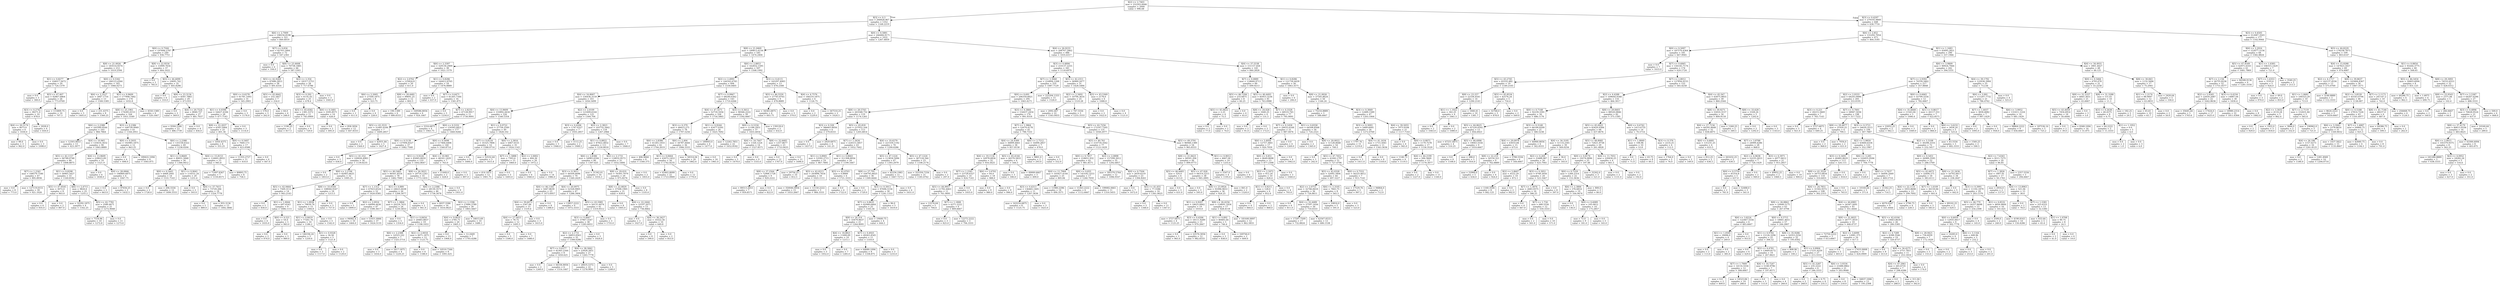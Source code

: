digraph Tree {
node [shape=box] ;
0 [label="X[2] <= 2.7403\nmse = 332203.0046\nsamples = 2000\nvalue = 996.68"] ;
1 [label="X[3] <= 0.3\nmse = 266828.967\nsamples = 1352\nvalue = 1168.2219"] ;
0 -> 1 [labeldistance=2.5, labelangle=45, headlabel="True"] ;
2 [label="X[6] <= 2.7009\nmse = 198234.8198\nsamples = 321\nvalue = 849.4019"] ;
1 -> 2 ;
3 [label="X[0] <= 0.7504\nmse = 197606.2787\nsamples = 249\nvalue = 936.7751"] ;
2 -> 3 ;
4 [label="X[8] <= 21.0026\nmse = 183514.9374\nsamples = 212\nvalue = 1019.2594"] ;
3 -> 4 ;
5 [label="X[1] <= 0.8277\nmse = 104017.5672\nsamples = 29\nvalue = 724.1379"] ;
4 -> 5 ;
6 [label="mse = 0.0\nsamples = 3\nvalue = 300.0"] ;
5 -> 6 ;
7 [label="X[5] <= 47.407\nmse = 92867.6864\nsamples = 26\nvalue = 773.0769"] ;
5 -> 7 ;
8 [label="X[3] <= 0.2742\nmse = 38271.0\nsamples = 10\nvalue = 878.0"] ;
7 -> 8 ;
9 [label="X[4] <= 20.5174\nmse = 4673.0\nsamples = 6\nvalue = 1030.0"] ;
8 -> 9 ;
10 [label="mse = 98.0\nsamples = 3\nvalue = 962.0"] ;
9 -> 10 ;
11 [label="mse = 0.0\nsamples = 3\nvalue = 1098.0"] ;
9 -> 11 ;
12 [label="mse = 2028.0\nsamples = 4\nvalue = 650.0"] ;
8 -> 12 ;
13 [label="mse = 115809.75\nsamples = 16\nvalue = 707.5"] ;
7 -> 13 ;
14 [label="X[0] <= 0.5342\nmse = 180123.4364\nsamples = 183\nvalue = 1066.0273"] ;
4 -> 14 ;
15 [label="X[6] <= 2.3527\nmse = 5847.1716\nsamples = 13\nvalue = 1500.5385"] ;
14 -> 15 ;
16 [label="mse = 0.0\nsamples = 5\nvalue = 1405.0"] ;
15 -> 16 ;
17 [label="mse = 231.4375\nsamples = 8\nvalue = 1560.25"] ;
15 -> 17 ;
18 [label="X[1] <= 0.9609\nmse = 177908.7482\nsamples = 170\nvalue = 1032.8"] ;
14 -> 18 ;
19 [label="X[8] <= 25.1961\nmse = 174285.0153\nsamples = 164\nvalue = 1051.5549"] ;
18 -> 19 ;
20 [label="X[6] <= 2.2388\nmse = 165589.9544\nsamples = 103\nvalue = 984.7864"] ;
19 -> 20 ;
21 [label="mse = 12303.9053\nsamples = 13\nvalue = 423.3077"] ;
20 -> 21 ;
22 [label="X[4] <= 10.965\nmse = 135616.3432\nsamples = 90\nvalue = 1065.8889"] ;
20 -> 22 ;
23 [label="X[5] <= 42.1157\nmse = 94748.0748\nsamples = 80\nvalue = 1008.8875"] ;
22 -> 23 ;
24 [label="X[7] <= 1.2341\nmse = 108579.7546\nsamples = 47\nvalue = 895.8936"] ;
23 -> 24 ;
25 [label="mse = 0.0\nsamples = 8\nvalue = 773.0"] ;
24 -> 25 ;
26 [label="mse = 127119.0151\nsamples = 39\nvalue = 921.1026"] ;
24 -> 26 ;
27 [label="X[1] <= 0.8298\nmse = 30965.5427\nsamples = 33\nvalue = 1169.8182"] ;
23 -> 27 ;
28 [label="X[5] <= 47.9545\nmse = 3072.0\nsamples = 8\nvalue = 903.0"] ;
27 -> 28 ;
29 [label="mse = 0.0\nsamples = 6\nvalue = 935.0"] ;
28 -> 29 ;
30 [label="mse = 0.0\nsamples = 2\nvalue = 807.0"] ;
28 -> 30 ;
31 [label="X[6] <= 2.4715\nmse = 9820.0\nsamples = 25\nvalue = 1255.2"] ;
27 -> 31 ;
32 [label="mse = 32292.1875\nsamples = 4\nvalue = 1162.25"] ;
31 -> 32 ;
33 [label="X[5] <= 42.7782\nmse = 3580.4671\nsamples = 21\nvalue = 1272.9048"] ;
31 -> 33 ;
34 [label="mse = 7518.96\nsamples = 10\nvalue = 1272.8"] ;
33 -> 34 ;
35 [label="mse = 0.0\nsamples = 11\nvalue = 1273.0"] ;
33 -> 35 ;
36 [label="X[4] <= 13.9609\nmse = 228623.09\nsamples = 10\nvalue = 1521.9"] ;
22 -> 36 ;
37 [label="mse = 0.0\nsamples = 6\nvalue = 1838.0"] ;
36 -> 37 ;
38 [label="X[4] <= 28.0846\nmse = 196860.6875\nsamples = 4\nvalue = 1047.75"] ;
36 -> 38 ;
39 [label="mse = 0.0\nsamples = 2\nvalue = 663.0"] ;
38 -> 39 ;
40 [label="mse = 97656.25\nsamples = 2\nvalue = 1432.5"] ;
38 -> 40 ;
41 [label="X[3] <= 0.2386\nmse = 168728.9949\nsamples = 61\nvalue = 1164.2951"] ;
19 -> 41 ;
42 [label="X[0] <= 0.5935\nmse = 192985.1875\nsamples = 12\nvalue = 863.25"] ;
41 -> 42 ;
43 [label="mse = 0.0\nsamples = 4\nvalue = 498.0"] ;
42 -> 43 ;
44 [label="mse = 189422.1094\nsamples = 8\nvalue = 1045.875"] ;
42 -> 44 ;
45 [label="X[6] <= 2.2388\nmse = 135158.6322\nsamples = 49\nvalue = 1238.0204"] ;
41 -> 45 ;
46 [label="X[1] <= 0.8669\nmse = 89051.5848\nsamples = 34\nvalue = 1366.9412"] ;
45 -> 46 ;
47 [label="X[0] <= 0.5443\nmse = 6468.2041\nsamples = 14\nvalue = 1531.7143"] ;
46 -> 47 ;
48 [label="mse = 0.0\nsamples = 2\nvalue = 1726.0"] ;
47 -> 48 ;
49 [label="mse = 206.5556\nsamples = 12\nvalue = 1499.3333"] ;
47 -> 49 ;
50 [label="X[1] <= 0.9041\nmse = 114551.24\nsamples = 20\nvalue = 1251.6"] ;
46 -> 50 ;
51 [label="mse = 0.0\nsamples = 2\nvalue = 593.0"] ;
50 -> 51 ;
52 [label="X[4] <= 37.7415\nmse = 73729.284\nsamples = 18\nvalue = 1324.7778"] ;
50 -> 52 ;
53 [label="mse = 0.0\nsamples = 5\nvalue = 889.0"] ;
52 -> 53 ;
54 [label="mse = 955.3136\nsamples = 13\nvalue = 1492.3846"] ;
52 -> 54 ;
55 [label="X[4] <= 15.8153\nmse = 116601.8933\nsamples = 15\nvalue = 945.8"] ;
45 -> 55 ;
56 [label="mse = 71497.8367\nsamples = 7\nvalue = 1159.8571"] ;
55 -> 56 ;
57 [label="mse = 80893.75\nsamples = 8\nvalue = 758.5"] ;
55 -> 57 ;
58 [label="mse = 4550.1389\nsamples = 6\nvalue = 520.1667"] ;
18 -> 58 ;
59 [label="X[8] <= 22.9554\nmse = 15999.7034\nsamples = 37\nvalue = 464.1622"] ;
3 -> 59 ;
60 [label="mse = 0.0\nsamples = 2\nvalue = 785.0"] ;
59 -> 60 ;
61 [label="X[5] <= 44.4099\nmse = 10695.742\nsamples = 35\nvalue = 445.8286"] ;
59 -> 61 ;
62 [label="mse = 0.0\nsamples = 6\nvalue = 310.0"] ;
61 -> 62 ;
63 [label="X[8] <= 23.3134\nmse = 8301.7883\nsamples = 29\nvalue = 473.931"] ;
61 -> 63 ;
64 [label="mse = 0.0\nsamples = 2\nvalue = 369.0"] ;
63 -> 64 ;
65 [label="X[4] <= 20.7524\nmse = 8040.727\nsamples = 27\nvalue = 481.7037"] ;
63 -> 65 ;
66 [label="mse = 9304.2306\nsamples = 23\nvalue = 486.1739"] ;
65 -> 66 ;
67 [label="mse = 0.0\nsamples = 4\nvalue = 456.0"] ;
65 -> 67 ;
68 [label="X[7] <= 0.834\nmse = 82703.1804\nsamples = 72\nvalue = 547.2361"] ;
2 -> 68 ;
69 [label="mse = 0.0\nsamples = 6\nvalue = 104.0"] ;
68 -> 69 ;
70 [label="X[8] <= 23.4608\nmse = 70738.1885\nsamples = 66\nvalue = 587.5303"] ;
68 -> 70 ;
71 [label="X[5] <= 42.9269\nmse = 87686.2853\nsamples = 38\nvalue = 491.6316"] ;
70 -> 71 ;
72 [label="X[0] <= 0.6278\nmse = 91781.1093\nsamples = 31\nvalue = 545.2903"] ;
71 -> 72 ;
73 [label="X[1] <= 0.9396\nmse = 54427.4184\nsamples = 28\nvalue = 477.7143"] ;
72 -> 73 ;
74 [label="X[8] <= 22.2037\nmse = 6545.5904\nsamples = 25\nvalue = 401.36"] ;
73 -> 74 ;
75 [label="mse = 1050.4375\nsamples = 8\nvalue = 355.25"] ;
74 -> 75 ;
76 [label="X[0] <= 0.5497\nmse = 7660.173\nsamples = 17\nvalue = 423.0588"] ;
74 -> 76 ;
77 [label="mse = 11355.2727\nsamples = 11\nvalue = 410.0"] ;
76 -> 77 ;
78 [label="mse = 0.0\nsamples = 6\nvalue = 447.0"] ;
76 -> 78 ;
79 [label="mse = 0.0\nsamples = 3\nvalue = 1114.0"] ;
73 -> 79 ;
80 [label="mse = 0.0\nsamples = 3\nvalue = 1176.0"] ;
72 -> 80 ;
81 [label="X[5] <= 43.9042\nmse = 332.2857\nsamples = 7\nvalue = 254.0"] ;
71 -> 81 ;
82 [label="mse = 578.0\nsamples = 3\nvalue = 262.0"] ;
81 -> 82 ;
83 [label="mse = 64.0\nsamples = 4\nvalue = 248.0"] ;
81 -> 83 ;
84 [label="X[2] <= 2.354\nmse = 18317.5753\nsamples = 28\nvalue = 717.6786"] ;
70 -> 84 ;
85 [label="X[3] <= 0.292\nmse = 6116.16\nsamples = 25\nvalue = 678.4"] ;
84 -> 85 ;
86 [label="X[5] <= 45.6582\nmse = 1381.5372\nsamples = 11\nvalue = 745.0909"] ;
85 -> 86 ;
87 [label="mse = 1190.25\nsamples = 2\nvalue = 817.5"] ;
86 -> 87 ;
88 [label="mse = 0.0\nsamples = 9\nvalue = 729.0"] ;
86 -> 88 ;
89 [label="X[0] <= 0.5481\nmse = 3595.8571\nsamples = 14\nvalue = 626.0"] ;
85 -> 89 ;
90 [label="mse = 0.0\nsamples = 2\nvalue = 495.0"] ;
89 -> 90 ;
91 [label="mse = 858.3056\nsamples = 12\nvalue = 647.8333"] ;
89 -> 91 ;
92 [label="mse = 0.0\nsamples = 3\nvalue = 1045.0"] ;
84 -> 92 ;
93 [label="X[0] <= 0.5881\nmse = 246684.9171\nsamples = 1031\nvalue = 1267.4859"] ;
1 -> 93 ;
94 [label="X[8] <= 21.0469\nmse = 189813.4156\nsamples = 545\nvalue = 1474.2404"] ;
93 -> 94 ;
95 [label="X[6] <= 2.3397\nmse = 329130.2909\nsamples = 38\nvalue = 1021.1579"] ;
94 -> 95 ;
96 [label="X[2] <= 2.0762\nmse = 125824.8\nsamples = 20\nvalue = 611.0"] ;
95 -> 96 ;
97 [label="X[6] <= 2.2005\nmse = 27504.1875\nsamples = 8\nvalue = 323.75"] ;
96 -> 97 ;
98 [label="mse = 0.0\nsamples = 2\nvalue = 611.0"] ;
97 -> 98 ;
99 [label="mse = 0.0\nsamples = 6\nvalue = 228.0"] ;
97 -> 99 ;
100 [label="X[8] <= 20.4481\nmse = 99691.25\nsamples = 12\nvalue = 802.5"] ;
96 -> 100 ;
101 [label="mse = 190.1389\nsamples = 6\nvalue = 680.8333"] ;
100 -> 101 ;
102 [label="mse = 169586.8056\nsamples = 6\nvalue = 924.1667"] ;
100 -> 102 ;
103 [label="X[1] <= 0.8286\nmse = 160412.8765\nsamples = 18\nvalue = 1476.8889"] ;
95 -> 103 ;
104 [label="mse = 0.0\nsamples = 2\nvalue = 637.0"] ;
103 -> 104 ;
105 [label="X[7] <= 0.6471\nmse = 81265.7344\nsamples = 16\nvalue = 1581.875"] ;
103 -> 105 ;
106 [label="mse = 0.0\nsamples = 5\nvalue = 1254.0"] ;
105 -> 106 ;
107 [label="X[7] <= 2.8233\nmse = 47128.9917\nsamples = 11\nvalue = 1730.9091"] ;
105 -> 107 ;
108 [label="X[5] <= 43.3531\nmse = 31485.9184\nsamples = 7\nvalue = 1609.2857"] ;
107 -> 108 ;
109 [label="mse = 0.0\nsamples = 2\nvalue = 1564.0"] ;
108 -> 109 ;
110 [label="mse = 42931.84\nsamples = 5\nvalue = 1627.4"] ;
108 -> 110 ;
111 [label="mse = 3316.6875\nsamples = 4\nvalue = 1943.75"] ;
107 -> 111 ;
112 [label="X[6] <= 2.8853\nmse = 162832.1595\nsamples = 507\nvalue = 1508.1992"] ;
94 -> 112 ;
113 [label="X[2] <= 2.4991\nmse = 144162.6745\nsamples = 494\nvalue = 1530.0405"] ;
112 -> 113 ;
114 [label="X[4] <= 16.8007\nmse = 156436.3159\nsamples = 351\nvalue = 1456.5499"] ;
113 -> 114 ;
115 [label="X[4] <= 13.9609\nmse = 155892.4434\nsamples = 226\nvalue = 1540.5354"] ;
114 -> 115 ;
116 [label="X[0] <= 0.5332\nmse = 159365.8421\nsamples = 177\nvalue = 1460.9266"] ;
115 -> 116 ;
117 [label="X[0] <= 0.5139\nmse = 137094.8327\nsamples = 37\nvalue = 1082.7568"] ;
116 -> 117 ;
118 [label="mse = 0.0\nsamples = 3\nvalue = 436.0"] ;
117 -> 118 ;
119 [label="X[5] <= 41.552\nmse = 109026.4983\nsamples = 34\nvalue = 1139.8235"] ;
117 -> 119 ;
120 [label="mse = 0.0\nsamples = 2\nvalue = 1853.0"] ;
119 -> 120 ;
121 [label="X[6] <= 2.2794\nmse = 82065.0625\nsamples = 32\nvalue = 1095.25"] ;
119 -> 121 ;
122 [label="X[5] <= 42.9464\nmse = 7569.3112\nsamples = 14\nvalue = 943.2143"] ;
121 -> 122 ;
123 [label="mse = 0.0\nsamples = 5\nvalue = 830.0"] ;
122 -> 123 ;
124 [label="X[1] <= 1.0044\nmse = 697.6543\nsamples = 9\nvalue = 1006.1111"] ;
122 -> 124 ;
125 [label="mse = 0.0\nsamples = 4\nvalue = 1035.0"] ;
124 -> 125 ;
126 [label="X[0] <= 0.521\nmse = 54.0\nsamples = 5\nvalue = 983.0"] ;
124 -> 126 ;
127 [label="mse = 0.0\nsamples = 2\nvalue = 974.0"] ;
126 -> 127 ;
128 [label="mse = 0.0\nsamples = 3\nvalue = 989.0"] ;
126 -> 128 ;
129 [label="X[8] <= 33.0544\nmse = 108044.9167\nsamples = 18\nvalue = 1213.5"] ;
121 -> 129 ;
130 [label="X[1] <= 1.0938\nmse = 79639.76\nsamples = 15\nvalue = 1304.8"] ;
129 -> 130 ;
131 [label="X[1] <= 0.8419\nmse = 77261.76\nsamples = 10\nvalue = 1186.2"] ;
130 -> 131 ;
132 [label="mse = 146194.24\nsamples = 5\nvalue = 1250.6"] ;
131 -> 132 ;
133 [label="X[1] <= 0.9328\nmse = 34.56\nsamples = 5\nvalue = 1121.8"] ;
131 -> 133 ;
134 [label="mse = 0.0\nsamples = 3\nvalue = 1117.0"] ;
133 -> 134 ;
135 [label="mse = 0.0\nsamples = 2\nvalue = 1129.0"] ;
133 -> 135 ;
136 [label="mse = 0.0\nsamples = 5\nvalue = 1542.0"] ;
130 -> 136 ;
137 [label="mse = 0.0\nsamples = 3\nvalue = 757.0"] ;
129 -> 137 ;
138 [label="X[0] <= 0.5698\nmse = 117466.6406\nsamples = 140\nvalue = 1560.8714"] ;
116 -> 138 ;
139 [label="X[1] <= 0.9226\nmse = 85845.6659\nsamples = 133\nvalue = 1602.8647"] ;
138 -> 139 ;
140 [label="X[5] <= 40.5465\nmse = 90561.8554\nsamples = 78\nvalue = 1482.7949"] ;
139 -> 140 ;
141 [label="X[7] <= 1.1312\nmse = 67023.6524\nsamples = 52\nvalue = 1620.0385"] ;
140 -> 141 ;
142 [label="mse = 0.0\nsamples = 5\nvalue = 1899.0"] ;
141 -> 142 ;
143 [label="X[2] <= 2.0916\nmse = 64994.4436\nsamples = 47\nvalue = 1590.3617"] ;
141 -> 143 ;
144 [label="mse = 94082.4\nsamples = 10\nvalue = 1464.0"] ;
143 -> 144 ;
145 [label="mse = 51651.0066\nsamples = 37\nvalue = 1624.5135"] ;
143 -> 145 ;
146 [label="X[1] <= 0.889\nmse = 24623.4438\nsamples = 26\nvalue = 1208.3077"] ;
140 -> 146 ;
147 [label="X[7] <= 1.3864\nmse = 20224.7431\nsamples = 24\nvalue = 1230.5833"] ;
146 -> 147 ;
148 [label="mse = 0.0\nsamples = 5\nvalue = 1354.0"] ;
147 -> 148 ;
149 [label="X[1] <= 0.8454\nmse = 20483.8837\nsamples = 19\nvalue = 1198.1053"] ;
147 -> 149 ;
150 [label="X[6] <= 2.2388\nmse = 14323.102\nsamples = 7\nvalue = 1325.5714"] ;
149 -> 150 ;
151 [label="mse = 0.0\nsamples = 3\nvalue = 1454.0"] ;
150 -> 151 ;
152 [label="mse = 3417.1875\nsamples = 4\nvalue = 1229.25"] ;
150 -> 152 ;
153 [label="X[2] <= 2.0018\nmse = 9071.1875\nsamples = 12\nvalue = 1123.75"] ;
149 -> 153 ;
154 [label="mse = 0.0\nsamples = 4\nvalue = 1188.0"] ;
153 -> 154 ;
155 [label="mse = 10510.7344\nsamples = 8\nvalue = 1091.625"] ;
153 -> 155 ;
156 [label="mse = 0.0\nsamples = 2\nvalue = 941.0"] ;
146 -> 156 ;
157 [label="X[8] <= 26.3023\nmse = 29716.1243\nsamples = 55\nvalue = 1773.1455"] ;
139 -> 157 ;
158 [label="X[6] <= 2.2388\nmse = 28130.3573\nsamples = 46\nvalue = 1738.3478"] ;
157 -> 158 ;
159 [label="mse = 6037.5586\nsamples = 16\nvalue = 1616.0625"] ;
158 -> 159 ;
160 [label="X[2] <= 2.1596\nmse = 27684.3789\nsamples = 30\nvalue = 1803.5667"] ;
158 -> 160 ;
161 [label="X[4] <= 9.0635\nmse = 2785.71\nsamples = 20\nvalue = 1865.3"] ;
160 -> 161 ;
162 [label="mse = 0.0\nsamples = 13\nvalue = 1904.0"] ;
161 -> 162 ;
163 [label="mse = 12.2449\nsamples = 7\nvalue = 1793.4286"] ;
161 -> 163 ;
164 [label="mse = 54615.69\nsamples = 10\nvalue = 1680.1"] ;
160 -> 164 ;
165 [label="mse = 0.0\nsamples = 9\nvalue = 1951.0"] ;
157 -> 165 ;
166 [label="X[4] <= 10.965\nmse = 48161.1429\nsamples = 7\nvalue = 763.0"] ;
138 -> 166 ;
167 [label="mse = 11449.0\nsamples = 2\nvalue = 428.0"] ;
166 -> 167 ;
168 [label="mse = 0.0\nsamples = 5\nvalue = 897.0"] ;
166 -> 168 ;
169 [label="X[1] <= 0.9722\nmse = 37758.2549\nsamples = 49\nvalue = 1828.102"] ;
115 -> 169 ;
170 [label="X[7] <= 0.8154\nmse = 35325.7806\nsamples = 14\nvalue = 1588.0714"] ;
169 -> 170 ;
171 [label="mse = 0.0\nsamples = 9\nvalue = 1684.0"] ;
170 -> 171 ;
172 [label="mse = 52532.64\nsamples = 5\nvalue = 1415.4"] ;
170 -> 172 ;
173 [label="X[6] <= 2.3816\nmse = 6467.0155\nsamples = 35\nvalue = 1924.1143"] ;
169 -> 173 ;
174 [label="X[7] <= 1.5888\nmse = 7303.6\nsamples = 15\nvalue = 1860.0"] ;
173 -> 174 ;
175 [label="mse = 414.1875\nsamples = 12\nvalue = 1901.75"] ;
174 -> 175 ;
176 [label="mse = 0.0\nsamples = 3\nvalue = 1693.0"] ;
174 -> 176 ;
177 [label="X[2] <= 2.0002\nmse = 444.36\nsamples = 20\nvalue = 1972.2"] ;
173 -> 177 ;
178 [label="mse = 0.0\nsamples = 6\nvalue = 1940.0"] ;
177 -> 178 ;
179 [label="mse = 0.0\nsamples = 14\nvalue = 1986.0"] ;
177 -> 179 ;
180 [label="X[2] <= 2.0109\nmse = 121609.6164\nsamples = 125\nvalue = 1304.704"] ;
114 -> 180 ;
181 [label="X[3] <= 0.4206\nmse = 1747.6327\nsamples = 7\nvalue = 1935.2857"] ;
180 -> 181 ;
182 [label="mse = 0.0\nsamples = 5\nvalue = 1946.0"] ;
181 -> 182 ;
183 [label="mse = 5112.25\nsamples = 2\nvalue = 1908.5"] ;
181 -> 183 ;
184 [label="X[2] <= 2.3823\nmse = 103732.3442\nsamples = 118\nvalue = 1267.2966"] ;
180 -> 184 ;
185 [label="X[1] <= 0.8822\nmse = 87822.4832\nsamples = 111\nvalue = 1230.8018"] ;
184 -> 185 ;
186 [label="X[6] <= 2.8386\nmse = 54983.6594\nsamples = 80\nvalue = 1307.625"] ;
185 -> 186 ;
187 [label="X[3] <= 0.3611\nmse = 44504.6696\nsamples = 70\nvalue = 1349.2429"] ;
186 -> 187 ;
188 [label="X[4] <= 46.1183\nmse = 5447.8639\nsamples = 23\nvalue = 1473.6957"] ;
187 -> 188 ;
189 [label="X[4] <= 39.6073\nmse = 2347.84\nsamples = 15\nvalue = 1519.4"] ;
188 -> 189 ;
190 [label="X[4] <= 27.5653\nmse = 78.75\nsamples = 12\nvalue = 1495.5"] ;
189 -> 190 ;
191 [label="mse = 0.0\nsamples = 5\nvalue = 1506.0"] ;
190 -> 191 ;
192 [label="mse = 0.0\nsamples = 7\nvalue = 1488.0"] ;
190 -> 192 ;
193 [label="mse = 0.0\nsamples = 3\nvalue = 1615.0"] ;
189 -> 193 ;
194 [label="mse = 0.0\nsamples = 8\nvalue = 1388.0"] ;
188 -> 194 ;
195 [label="X[4] <= 20.0975\nmse = 52328.9905\nsamples = 47\nvalue = 1288.3404"] ;
187 -> 195 ;
196 [label="mse = 13857.2222\nsamples = 6\nvalue = 1072.3333"] ;
195 -> 196 ;
197 [label="X[5] <= 43.5985\nmse = 50131.6074\nsamples = 41\nvalue = 1319.9512"] ;
195 -> 197 ;
198 [label="X[3] <= 0.4847\nmse = 37967.5547\nsamples = 38\nvalue = 1285.6053"] ;
197 -> 198 ;
199 [label="X[2] <= 2.1731\nmse = 34853.0563\nsamples = 35\nvalue = 1308.0286"] ;
198 -> 199 ;
200 [label="X[7] <= 0.6377\nmse = 45365.2344\nsamples = 8\nvalue = 1450.625"] ;
199 -> 200 ;
201 [label="mse = 0.0\nsamples = 2\nvalue = 1260.0"] ;
200 -> 201 ;
202 [label="mse = 44336.8056\nsamples = 6\nvalue = 1514.1667"] ;
200 -> 202 ;
203 [label="X[4] <= 38.5842\nmse = 23928.3951\nsamples = 27\nvalue = 1265.7778"] ;
199 -> 203 ;
204 [label="mse = 28435.5372\nsamples = 22\nvalue = 1278.9091"] ;
203 -> 204 ;
205 [label="mse = 0.0\nsamples = 5\nvalue = 1208.0"] ;
203 -> 205 ;
206 [label="mse = 0.0\nsamples = 3\nvalue = 1024.0"] ;
198 -> 206 ;
207 [label="mse = 0.0\nsamples = 3\nvalue = 1755.0"] ;
197 -> 207 ;
208 [label="mse = 31342.01\nsamples = 10\nvalue = 1016.3"] ;
186 -> 208 ;
209 [label="X[2] <= 2.1731\nmse = 118032.9573\nsamples = 31\nvalue = 1032.5484"] ;
185 -> 209 ;
210 [label="X[8] <= 29.019\nmse = 76305.7979\nsamples = 29\nvalue = 975.8276"] ;
209 -> 210 ;
211 [label="X[8] <= 22.0829\nmse = 37508.1905\nsamples = 21\nvalue = 839.0"] ;
210 -> 211 ;
212 [label="mse = 0.0\nsamples = 8\nvalue = 1005.0"] ;
211 -> 212 ;
213 [label="X[4] <= 22.2444\nmse = 33197.2071\nsamples = 13\nvalue = 736.8462"] ;
211 -> 213 ;
214 [label="mse = 0.0\nsamples = 3\nvalue = 1027.0"] ;
213 -> 214 ;
215 [label="X[4] <= 36.3427\nmse = 10322.56\nsamples = 10\nvalue = 649.8"] ;
213 -> 215 ;
216 [label="mse = 0.0\nsamples = 8\nvalue = 599.0"] ;
215 -> 216 ;
217 [label="mse = 0.0\nsamples = 2\nvalue = 853.0"] ;
215 -> 217 ;
218 [label="mse = 0.0\nsamples = 8\nvalue = 1335.0"] ;
210 -> 218 ;
219 [label="mse = 0.0\nsamples = 2\nvalue = 1855.0"] ;
209 -> 219 ;
220 [label="mse = 0.0\nsamples = 7\nvalue = 1846.0"] ;
184 -> 220 ;
221 [label="X[7] <= 0.9967\nmse = 68240.6362\nsamples = 143\nvalue = 1710.4266"] ;
113 -> 221 ;
222 [label="X[4] <= 47.3271\nmse = 52718.1656\nsamples = 104\nvalue = 1754.5865"] ;
221 -> 222 ;
223 [label="X[3] <= 0.379\nmse = 48423.275\nsamples = 78\nvalue = 1797.5256"] ;
222 -> 223 ;
224 [label="X[6] <= 2.8386\nmse = 41265.1933\nsamples = 42\nvalue = 1704.2619"] ;
223 -> 224 ;
225 [label="mse = 406.9844\nsamples = 8\nvalue = 1540.375"] ;
224 -> 225 ;
226 [label="X[1] <= 0.8464\nmse = 43072.1453\nsamples = 34\nvalue = 1742.8235"] ;
224 -> 226 ;
227 [label="mse = 65462.8099\nsamples = 22\nvalue = 1723.0909"] ;
226 -> 227 ;
228 [label="mse = 0.0\nsamples = 12\nvalue = 1779.0"] ;
226 -> 228 ;
229 [label="X[6] <= 2.404\nmse = 34787.4444\nsamples = 36\nvalue = 1906.3333"] ;
223 -> 229 ;
230 [label="mse = 58314.04\nsamples = 20\nvalue = 1862.6"] ;
229 -> 230 ;
231 [label="mse = 0.0\nsamples = 16\nvalue = 1961.0"] ;
229 -> 231 ;
232 [label="X[1] <= 0.9244\nmse = 43477.6391\nsamples = 26\nvalue = 1625.7692"] ;
222 -> 232 ;
233 [label="mse = 189003.0\nsamples = 4\nvalue = 1477.0"] ;
232 -> 233 ;
234 [label="mse = 12262.7851\nsamples = 22\nvalue = 1652.8182"] ;
232 -> 234 ;
235 [label="X[3] <= 0.3612\nmse = 90566.2222\nsamples = 39\nvalue = 1592.6667"] ;
221 -> 235 ;
236 [label="X[0] <= 0.5334\nmse = 11186.2951\nsamples = 37\nvalue = 1655.4054"] ;
235 -> 236 ;
237 [label="X[4] <= 16.7447\nmse = 1326.1224\nsamples = 14\nvalue = 1527.8571"] ;
236 -> 237 ;
238 [label="mse = 0.0\nsamples = 5\nvalue = 1479.0"] ;
237 -> 238 ;
239 [label="mse = 0.0\nsamples = 9\nvalue = 1555.0"] ;
237 -> 239 ;
240 [label="X[8] <= 32.6683\nmse = 1257.8677\nsamples = 23\nvalue = 1733.0435"] ;
236 -> 240 ;
241 [label="mse = 0.0\nsamples = 12\nvalue = 1767.0"] ;
240 -> 241 ;
242 [label="mse = 0.0\nsamples = 11\nvalue = 1696.0"] ;
240 -> 242 ;
243 [label="mse = 139129.0\nsamples = 2\nvalue = 432.0"] ;
235 -> 243 ;
244 [label="X[3] <= 0.4115\nmse = 165297.4083\nsamples = 13\nvalue = 678.2308"] ;
112 -> 244 ;
245 [label="X[5] <= 46.5559\nmse = 27745.8765\nsamples = 9\nvalue = 478.8889"] ;
244 -> 245 ;
246 [label="mse = 34365.6875\nsamples = 4\nvalue = 603.75"] ;
245 -> 246 ;
247 [label="mse = 0.0\nsamples = 5\nvalue = 379.0"] ;
245 -> 247 ;
248 [label="X[4] <= 4.7576\nmse = 184210.1875\nsamples = 4\nvalue = 1126.75"] ;
244 -> 248 ;
249 [label="mse = 0.0\nsamples = 2\nvalue = 1229.0"] ;
248 -> 249 ;
250 [label="mse = 347510.25\nsamples = 2\nvalue = 1024.5"] ;
248 -> 250 ;
251 [label="X[4] <= 26.9233\nmse = 208767.2862\nsamples = 486\nvalue = 1035.6317"] ;
93 -> 251 ;
252 [label="X[3] <= 0.4894\nmse = 210137.2255\nsamples = 341\nvalue = 1118.6979"] ;
251 -> 252 ;
253 [label="X[7] <= 3.3068\nmse = 216894.1208\nsamples = 310\nvalue = 1087.7129"] ;
252 -> 253 ;
254 [label="X[0] <= 0.691\nmse = 206359.8921\nsamples = 295\nvalue = 1065.4271"] ;
253 -> 254 ;
255 [label="X[8] <= 20.5743\nmse = 263348.732\nsamples = 119\nvalue = 1174.1261"] ;
254 -> 255 ;
256 [label="X[3] <= 0.328\nmse = 386663.8056\nsamples = 6\nvalue = 579.8333"] ;
255 -> 256 ;
257 [label="mse = 0.0\nsamples = 2\nvalue = 1457.0"] ;
256 -> 257 ;
258 [label="mse = 2929.6875\nsamples = 4\nvalue = 141.25"] ;
256 -> 258 ;
259 [label="X[5] <= 45.818\nmse = 237052.164\nsamples = 113\nvalue = 1205.6814"] ;
255 -> 259 ;
260 [label="X[7] <= 1.3434\nmse = 224515.5857\nsamples = 43\nvalue = 1052.7442"] ;
259 -> 260 ;
261 [label="X[1] <= 0.8905\nmse = 53592.2715\nsamples = 19\nvalue = 867.7895"] ;
260 -> 261 ;
262 [label="X[8] <= 37.2564\nmse = 72906.1728\nsamples = 9\nvalue = 929.2222"] ;
261 -> 262 ;
263 [label="mse = 89513.2653\nsamples = 7\nvalue = 959.8571"] ;
262 -> 263 ;
264 [label="mse = 0.0\nsamples = 2\nvalue = 822.0"] ;
262 -> 264 ;
265 [label="mse = 29756.25\nsamples = 10\nvalue = 812.5"] ;
261 -> 265 ;
266 [label="X[1] <= 0.8843\nmse = 311308.8056\nsamples = 24\nvalue = 1199.1667"] ;
260 -> 266 ;
267 [label="X[5] <= 42.0213\nmse = 293896.7654\nsamples = 18\nvalue = 1025.1111"] ;
266 -> 267 ;
268 [label="mse = 350046.9956\nsamples = 15\nvalue = 1033.2667"] ;
267 -> 268 ;
269 [label="mse = 11150.2222\nsamples = 3\nvalue = 984.3333"] ;
267 -> 269 ;
270 [label="X[5] <= 42.0703\nmse = 0.8889\nsamples = 6\nvalue = 1721.3333"] ;
266 -> 270 ;
271 [label="mse = 0.0\nsamples = 4\nvalue = 1722.0"] ;
270 -> 271 ;
272 [label="mse = 0.0\nsamples = 2\nvalue = 1720.0"] ;
270 -> 272 ;
273 [label="X[4] <= 19.4279\nmse = 221559.1192\nsamples = 70\nvalue = 1299.6286"] ;
259 -> 273 ;
274 [label="X[5] <= 47.1224\nmse = 113834.5496\nsamples = 47\nvalue = 1393.2979"] ;
273 -> 274 ;
275 [label="X[8] <= 27.791\nmse = 104745.8025\nsamples = 36\nvalue = 1309.4444"] ;
274 -> 275 ;
276 [label="X[3] <= 0.3913\nmse = 97696.5156\nsamples = 30\nvalue = 1241.1333"] ;
275 -> 276 ;
277 [label="X[7] <= 0.8635\nmse = 82948.6464\nsamples = 25\nvalue = 1165.56"] ;
276 -> 277 ;
278 [label="X[8] <= 24.314\nmse = 33479.9637\nsamples = 21\nvalue = 1264.8095"] ;
277 -> 278 ;
279 [label="X[4] <= 18.8821\nmse = 11400.69\nsamples = 10\nvalue = 1215.1"] ;
278 -> 279 ;
280 [label="mse = 0.0\nsamples = 3\nvalue = 1052.0"] ;
279 -> 280 ;
281 [label="mse = 0.0\nsamples = 7\nvalue = 1285.0"] ;
279 -> 281 ;
282 [label="X[7] <= 0.4925\nmse = 49263.4545\nsamples = 11\nvalue = 1310.0"] ;
278 -> 282 ;
283 [label="mse = 64680.1094\nsamples = 8\nvalue = 1338.875"] ;
282 -> 283 ;
284 [label="mse = 0.0\nsamples = 3\nvalue = 1233.0"] ;
282 -> 284 ;
285 [label="mse = 19440.75\nsamples = 4\nvalue = 644.5"] ;
277 -> 285 ;
286 [label="mse = 96.0\nsamples = 5\nvalue = 1619.0"] ;
276 -> 286 ;
287 [label="mse = 0.0\nsamples = 6\nvalue = 1651.0"] ;
275 -> 287 ;
288 [label="mse = 45256.1983\nsamples = 11\nvalue = 1667.7273"] ;
274 -> 288 ;
289 [label="X[5] <= 47.1224\nmse = 387124.344\nsamples = 23\nvalue = 1108.2174"] ;
273 -> 289 ;
290 [label="mse = 355350.7256\nsamples = 21\nvalue = 1185.4762"] ;
289 -> 290 ;
291 [label="mse = 0.0\nsamples = 2\nvalue = 297.0"] ;
289 -> 291 ;
292 [label="X[3] <= 0.3866\nmse = 154437.2454\nsamples = 176\nvalue = 991.9318"] ;
254 -> 292 ;
293 [label="X[7] <= 1.3864\nmse = 52674.4178\nsamples = 45\nvalue = 798.7333"] ;
292 -> 293 ;
294 [label="X[4] <= 24.4389\nmse = 36899.4661\nsamples = 38\nvalue = 857.8158"] ;
293 -> 294 ;
295 [label="X[4] <= 19.1134\nmse = 16978.6836\nsamples = 32\nvalue = 916.5625"] ;
294 -> 295 ;
296 [label="X[7] <= 1.2341\nmse = 23728.6327\nsamples = 14\nvalue = 824.7143"] ;
295 -> 296 ;
297 [label="X[5] <= 44.9957\nmse = 11792.4463\nsamples = 11\nvalue = 761.9091"] ;
296 -> 297 ;
298 [label="mse = 12276.64\nsamples = 5\nvalue = 704.6"] ;
297 -> 298 ;
299 [label="X[7] <= 1.1808\nmse = 6371.2222\nsamples = 6\nvalue = 809.6667"] ;
297 -> 299 ;
300 [label="mse = 0.0\nsamples = 3\nvalue = 825.0"] ;
299 -> 300 ;
301 [label="mse = 12272.2222\nsamples = 3\nvalue = 794.3333"] ;
299 -> 301 ;
302 [label="mse = 0.0\nsamples = 3\nvalue = 1055.0"] ;
296 -> 302 ;
303 [label="X[6] <= 2.6702\nmse = 64.0\nsamples = 18\nvalue = 988.0"] ;
295 -> 303 ;
304 [label="mse = 0.0\nsamples = 9\nvalue = 980.0"] ;
303 -> 304 ;
305 [label="mse = 0.0\nsamples = 9\nvalue = 996.0"] ;
303 -> 305 ;
306 [label="X[5] <= 45.4144\nmse = 26570.5833\nsamples = 6\nvalue = 544.5"] ;
294 -> 306 ;
307 [label="mse = 0.0\nsamples = 3\nvalue = 590.0"] ;
306 -> 307 ;
308 [label="mse = 49000.6667\nsamples = 3\nvalue = 499.0"] ;
306 -> 308 ;
309 [label="X[6] <= 2.7512\nmse = 16490.2857\nsamples = 7\nvalue = 478.0"] ;
293 -> 309 ;
310 [label="mse = 9801.0\nsamples = 2\nvalue = 293.0"] ;
309 -> 310 ;
311 [label="mse = 0.0\nsamples = 5\nvalue = 552.0"] ;
309 -> 311 ;
312 [label="X[5] <= 42.7256\nmse = 172167.7205\nsamples = 131\nvalue = 1058.2977"] ;
292 -> 312 ;
313 [label="X[5] <= 40.761\nmse = 214718.3562\nsamples = 77\nvalue = 1123.1429"] ;
312 -> 313 ;
314 [label="X[0] <= 0.7457\nmse = 218651.932\nsamples = 42\nvalue = 981.8571"] ;
313 -> 314 ;
315 [label="X[4] <= 11.7904\nmse = 193427.4144\nsamples = 25\nvalue = 805.84"] ;
314 -> 315 ;
316 [label="X[3] <= 0.4313\nmse = 136465.1405\nsamples = 11\nvalue = 1207.3636"] ;
315 -> 316 ;
317 [label="mse = 163216.6875\nsamples = 8\nvalue = 1125.75"] ;
316 -> 317 ;
318 [label="mse = 0.0\nsamples = 3\nvalue = 1425.0"] ;
316 -> 318 ;
319 [label="mse = 11980.2296\nsamples = 14\nvalue = 490.3571"] ;
315 -> 319 ;
320 [label="X[0] <= 0.835\nmse = 143182.3253\nsamples = 17\nvalue = 1240.7059"] ;
314 -> 320 ;
321 [label="mse = 15363.2222\nsamples = 6\nvalue = 1112.6667"] ;
320 -> 321 ;
322 [label="mse = 199082.0661\nsamples = 11\nvalue = 1310.5455"] ;
320 -> 322 ;
323 [label="X[2] <= 2.0898\nmse = 157299.3012\nsamples = 35\nvalue = 1292.6857"] ;
313 -> 323 ;
324 [label="mse = 395370.5764\nsamples = 12\nvalue = 1096.9167"] ;
323 -> 324 ;
325 [label="X[0] <= 0.7504\nmse = 2659.6219\nsamples = 23\nvalue = 1394.8261"] ;
323 -> 325 ;
326 [label="mse = 0.0\nsamples = 7\nvalue = 1472.0"] ;
325 -> 326 ;
327 [label="X[5] <= 41.655\nmse = 77.5586\nsamples = 16\nvalue = 1361.0625"] ;
325 -> 327 ;
328 [label="mse = 0.0\nsamples = 5\nvalue = 1348.0"] ;
327 -> 328 ;
329 [label="mse = 0.0\nsamples = 11\nvalue = 1367.0"] ;
327 -> 329 ;
330 [label="X[5] <= 49.3791\nmse = 96948.1389\nsamples = 54\nvalue = 965.8333"] ;
312 -> 330 ;
331 [label="X[8] <= 21.8423\nmse = 94501.204\nsamples = 44\nvalue = 899.9773"] ;
330 -> 331 ;
332 [label="X[5] <= 46.6683\nmse = 324.0\nsamples = 6\nvalue = 613.0"] ;
331 -> 332 ;
333 [label="mse = 0.0\nsamples = 3\nvalue = 631.0"] ;
332 -> 333 ;
334 [label="mse = 0.0\nsamples = 3\nvalue = 595.0"] ;
332 -> 334 ;
335 [label="X[5] <= 47.928\nmse = 94314.5215\nsamples = 38\nvalue = 945.2895"] ;
331 -> 335 ;
336 [label="X[8] <= 23.9924\nmse = 91096.9653\nsamples = 36\nvalue = 924.25"] ;
335 -> 336 ;
337 [label="X[1] <= 0.9207\nmse = 18625.6842\nsamples = 19\nvalue = 1010.0"] ;
336 -> 337 ;
338 [label="mse = 3727.6875\nsamples = 4\nvalue = 1125.25"] ;
337 -> 338 ;
339 [label="X[3] <= 0.4206\nmse = 18111.9289\nsamples = 15\nvalue = 979.2667"] ;
337 -> 339 ;
340 [label="mse = 0.0\nsamples = 3\nvalue = 965.0"] ;
339 -> 340 ;
341 [label="mse = 22576.3056\nsamples = 12\nvalue = 982.8333"] ;
339 -> 341 ;
342 [label="X[8] <= 26.4256\nmse = 154691.1834\nsamples = 17\nvalue = 828.4118"] ;
336 -> 342 ;
343 [label="X[1] <= 0.892\nmse = 80483.44\nsamples = 5\nvalue = 746.4"] ;
342 -> 343 ;
344 [label="mse = 0.0\nsamples = 3\nvalue = 838.0"] ;
343 -> 344 ;
345 [label="mse = 169744.0\nsamples = 2\nvalue = 609.0"] ;
343 -> 345 ;
346 [label="mse = 181640.9097\nsamples = 12\nvalue = 862.5833"] ;
342 -> 346 ;
347 [label="mse = 841.0\nsamples = 2\nvalue = 1324.0"] ;
335 -> 347 ;
348 [label="X[1] <= 0.9012\nmse = 4667.04\nsamples = 10\nvalue = 1255.6"] ;
330 -> 348 ;
349 [label="mse = 5547.0\nsamples = 4\nvalue = 1195.0"] ;
348 -> 349 ;
350 [label="mse = 0.0\nsamples = 6\nvalue = 1296.0"] ;
348 -> 350 ;
351 [label="mse = 222204.1333\nsamples = 15\nvalue = 1526.0"] ;
253 -> 351 ;
352 [label="X[5] <= 42.2311\nmse = 36960.2477\nsamples = 31\nvalue = 1428.5484"] ;
252 -> 352 ;
353 [label="X[2] <= 2.3492\nmse = 10794.3616\nsamples = 25\nvalue = 1510.28"] ;
352 -> 353 ;
354 [label="mse = 2092.407\nsamples = 22\nvalue = 1545.0455"] ;
353 -> 354 ;
355 [label="mse = 747.5556\nsamples = 3\nvalue = 1255.3333"] ;
353 -> 355 ;
356 [label="X[5] <= 43.5369\nmse = 2178.0\nsamples = 6\nvalue = 1088.0"] ;
352 -> 356 ;
357 [label="mse = 0.0\nsamples = 2\nvalue = 1022.0"] ;
356 -> 357 ;
358 [label="mse = 0.0\nsamples = 4\nvalue = 1121.0"] ;
356 -> 358 ;
359 [label="X[4] <= 37.5538\nmse = 151157.458\nsamples = 145\nvalue = 840.2828"] ;
251 -> 359 ;
360 [label="X[7] <= 0.0889\nmse = 118660.9713\nsamples = 89\nvalue = 699.9213"] ;
359 -> 360 ;
361 [label="X[5] <= 46.7294\nmse = 233.6875\nsamples = 8\nvalue = 60.25"] ;
360 -> 361 ;
362 [label="X[5] <= 45.0622\nmse = 2.25\nsamples = 4\nvalue = 75.5"] ;
361 -> 362 ;
363 [label="mse = 0.0\nsamples = 2\nvalue = 77.0"] ;
362 -> 363 ;
364 [label="mse = 0.0\nsamples = 2\nvalue = 74.0"] ;
362 -> 364 ;
365 [label="mse = 0.0\nsamples = 4\nvalue = 45.0"] ;
361 -> 365 ;
366 [label="X[5] <= 40.4493\nmse = 85953.3236\nsamples = 81\nvalue = 763.0988"] ;
360 -> 366 ;
367 [label="X[8] <= 24.028\nmse = 1640.25\nsamples = 4\nvalue = 131.5"] ;
366 -> 367 ;
368 [label="mse = 0.0\nsamples = 2\nvalue = 91.0"] ;
367 -> 368 ;
369 [label="mse = 0.0\nsamples = 2\nvalue = 172.0"] ;
367 -> 369 ;
370 [label="X[7] <= 0.3328\nmse = 68533.745\nsamples = 77\nvalue = 795.9091"] ;
366 -> 370 ;
371 [label="X[7] <= 0.1458\nmse = 29032.6168\nsamples = 21\nvalue = 987.0476"] ;
370 -> 371 ;
372 [label="X[6] <= 3.4956\nmse = 12757.3841\nsamples = 17\nvalue = 920.7059"] ;
371 -> 372 ;
373 [label="X[0] <= 0.851\nmse = 8649.8698\nsamples = 13\nvalue = 877.2308"] ;
372 -> 373 ;
374 [label="X[2] <= 2.5972\nmse = 912.24\nsamples = 10\nvalue = 828.4"] ;
373 -> 374 ;
375 [label="X[1] <= 0.9211\nmse = 128.0\nsamples = 6\nvalue = 852.0"] ;
374 -> 375 ;
376 [label="mse = 0.0\nsamples = 4\nvalue = 844.0"] ;
375 -> 376 ;
377 [label="mse = 0.0\nsamples = 2\nvalue = 868.0"] ;
375 -> 377 ;
378 [label="mse = 0.0\nsamples = 4\nvalue = 793.0"] ;
374 -> 378 ;
379 [label="mse = 0.0\nsamples = 3\nvalue = 1040.0"] ;
373 -> 379 ;
380 [label="mse = 0.0\nsamples = 4\nvalue = 1062.0"] ;
372 -> 380 ;
381 [label="mse = 0.0\nsamples = 4\nvalue = 1269.0"] ;
371 -> 381 ;
382 [label="X[1] <= 0.8358\nmse = 64508.8568\nsamples = 56\nvalue = 724.2321"] ;
370 -> 382 ;
383 [label="mse = 0.0\nsamples = 2\nvalue = 1365.0"] ;
382 -> 383 ;
384 [label="X[8] <= 20.0022\nmse = 51128.0648\nsamples = 54\nvalue = 700.5"] ;
382 -> 384 ;
385 [label="mse = 0.0\nsamples = 3\nvalue = 242.0"] ;
384 -> 385 ;
386 [label="X[5] <= 47.7452\nmse = 41042.1707\nsamples = 51\nvalue = 727.4706"] ;
384 -> 386 ;
387 [label="X[5] <= 42.0328\nmse = 32092.3404\nsamples = 44\nvalue = 697.5227"] ;
386 -> 387 ;
388 [label="X[2] <= 2.0753\nmse = 32746.8418\nsamples = 36\nvalue = 726.8611"] ;
387 -> 388 ;
389 [label="mse = 0.0\nsamples = 6\nvalue = 811.0"] ;
388 -> 389 ;
390 [label="X[4] <= 32.4489\nmse = 37597.1656\nsamples = 30\nvalue = 710.0333"] ;
388 -> 390 ;
391 [label="mse = 17297.7509\nsamples = 17\nvalue = 732.8824"] ;
390 -> 391 ;
392 [label="mse = 62567.0533\nsamples = 13\nvalue = 680.1538"] ;
390 -> 392 ;
393 [label="X[6] <= 3.3105\nmse = 7843.75\nsamples = 8\nvalue = 565.5"] ;
387 -> 393 ;
394 [label="mse = 10816.0\nsamples = 5\nvalue = 591.0"] ;
393 -> 394 ;
395 [label="mse = 0.0\nsamples = 3\nvalue = 523.0"] ;
393 -> 395 ;
396 [label="X[0] <= 0.7552\nmse = 56225.0612\nsamples = 7\nvalue = 915.7143"] ;
386 -> 396 ;
397 [label="mse = 17529.76\nsamples = 5\nvalue = 997.2"] ;
396 -> 397 ;
398 [label="mse = 94864.0\nsamples = 2\nvalue = 712.0"] ;
396 -> 398 ;
399 [label="X[1] <= 0.8286\nmse = 121730.4439\nsamples = 56\nvalue = 1063.3571"] ;
359 -> 399 ;
400 [label="mse = 0.0\nsamples = 6\nvalue = 206.0"] ;
399 -> 400 ;
401 [label="X[8] <= 21.0026\nmse = 37545.8624\nsamples = 50\nvalue = 1166.24"] ;
399 -> 401 ;
402 [label="mse = 75216.8889\nsamples = 3\nvalue = 588.6667"] ;
401 -> 402 ;
403 [label="X[3] <= 0.3849\nmse = 12489.1589\nsamples = 47\nvalue = 1203.1064"] ;
401 -> 403 ;
404 [label="X[3] <= 0.3093\nmse = 5489.6095\nsamples = 26\nvalue = 1272.0769"] ;
403 -> 404 ;
405 [label="mse = 1797.76\nsamples = 15\nvalue = 1219.8"] ;
404 -> 405 ;
406 [label="X[4] <= 41.1634\nmse = 1715.5041\nsamples = 11\nvalue = 1343.3636"] ;
404 -> 406 ;
407 [label="mse = 0.0\nsamples = 3\nvalue = 1411.0"] ;
406 -> 407 ;
408 [label="mse = 0.0\nsamples = 8\nvalue = 1318.0"] ;
406 -> 408 ;
409 [label="X[4] <= 39.5055\nmse = 7973.9184\nsamples = 21\nvalue = 1117.7143"] ;
403 -> 409 ;
410 [label="mse = 0.0\nsamples = 4\nvalue = 945.0"] ;
409 -> 410 ;
411 [label="X[0] <= 0.8071\nmse = 1179.7578\nsamples = 17\nvalue = 1158.3529"] ;
409 -> 411 ;
412 [label="mse = 1140.75\nsamples = 4\nvalue = 1119.5"] ;
411 -> 412 ;
413 [label="X[4] <= 44.2199\nmse = 584.3669\nsamples = 13\nvalue = 1170.3077"] ;
411 -> 413 ;
414 [label="mse = 0.0\nsamples = 2\nvalue = 1227.0"] ;
413 -> 414 ;
415 [label="mse = 0.0\nsamples = 11\nvalue = 1160.0"] ;
413 -> 415 ;
416 [label="X[3] <= 0.4297\nmse = 279105.9849\nsamples = 648\nvalue = 638.7716"] ;
0 -> 416 [labeldistance=2.5, labelangle=-45, headlabel="False"] ;
417 [label="X[6] <= 2.852\nmse = 155292.7054\nsamples = 471\nvalue = 464.3185"] ;
416 -> 417 ;
418 [label="X[0] <= 0.5097\nmse = 187570.4364\nsamples = 181\nvalue = 667.9945"] ;
417 -> 418 ;
419 [label="mse = 0.0\nsamples = 7\nvalue = 1633.0"] ;
418 -> 419 ;
420 [label="X[7] <= 0.6065\nmse = 156145.7174\nsamples = 174\nvalue = 629.1724"] ;
418 -> 420 ;
421 [label="X[5] <= 43.2745\nmse = 83332.482\nsamples = 19\nvalue = 1149.2105"] ;
420 -> 421 ;
422 [label="X[8] <= 23.257\nmse = 22336.4541\nsamples = 14\nvalue = 1290.2143"] ;
421 -> 422 ;
423 [label="X[1] <= 1.1922\nmse = 342.25\nsamples = 4\nvalue = 1061.5"] ;
422 -> 423 ;
424 [label="mse = 0.0\nsamples = 2\nvalue = 1043.0"] ;
423 -> 424 ;
425 [label="mse = 0.0\nsamples = 2\nvalue = 1080.0"] ;
423 -> 425 ;
426 [label="mse = 1840.41\nsamples = 10\nvalue = 1381.7"] ;
422 -> 426 ;
427 [label="X[5] <= 45.8534\nmse = 42576.24\nsamples = 5\nvalue = 754.4"] ;
421 -> 427 ;
428 [label="mse = 32768.0\nsamples = 3\nvalue = 878.0"] ;
427 -> 428 ;
429 [label="mse = 0.0\nsamples = 2\nvalue = 569.0"] ;
427 -> 429 ;
430 [label="X[7] <= 2.8012\nmse = 127856.9155\nsamples = 155\nvalue = 565.4258"] ;
420 -> 430 ;
431 [label="X[2] <= 4.4288\nmse = 109644.9348\nsamples = 116\nvalue = 466.3017"] ;
430 -> 431 ;
432 [label="X[0] <= 0.7148\nmse = 92239.3391\nsamples = 34\nvalue = 686.1176"] ;
431 -> 432 ;
433 [label="X[5] <= 44.8625\nmse = 87220.0592\nsamples = 13\nvalue = 856.6923"] ;
432 -> 433 ;
434 [label="mse = 67251.6875\nsamples = 4\nvalue = 510.25"] ;
433 -> 434 ;
435 [label="X[5] <= 46.6996\nmse = 19043.5556\nsamples = 9\nvalue = 1010.6667"] ;
433 -> 435 ;
436 [label="mse = 0.0\nsamples = 6\nvalue = 1108.0"] ;
435 -> 436 ;
437 [label="mse = 288.0\nsamples = 3\nvalue = 816.0"] ;
435 -> 437 ;
438 [label="X[3] <= 0.3148\nmse = 66184.8209\nsamples = 21\nvalue = 580.5238"] ;
432 -> 438 ;
439 [label="X[4] <= 29.0978\nmse = 43033.84\nsamples = 15\nvalue = 675.6"] ;
438 -> 439 ;
440 [label="X[8] <= 22.219\nmse = 50154.321\nsamples = 9\nvalue = 762.8889"] ;
439 -> 440 ;
441 [label="mse = 52900.0\nsamples = 5\nvalue = 634.0"] ;
440 -> 441 ;
442 [label="mse = 0.0\nsamples = 4\nvalue = 924.0"] ;
440 -> 442 ;
443 [label="mse = 3780.5556\nsamples = 6\nvalue = 544.6667"] ;
439 -> 443 ;
444 [label="mse = 44966.8056\nsamples = 6\nvalue = 342.8333"] ;
438 -> 444 ;
445 [label="X[8] <= 29.8403\nmse = 88520.0846\nsamples = 82\nvalue = 375.1585"] ;
431 -> 445 ;
446 [label="X[5] <= 45.0025\nmse = 83420.9384\nsamples = 68\nvalue = 437.8676"] ;
445 -> 446 ;
447 [label="X[4] <= 34.3195\nmse = 51114.2301\nsamples = 39\nvalue = 569.0256"] ;
446 -> 447 ;
448 [label="X[2] <= 6.269\nmse = 33488.987\nsamples = 34\nvalue = 625.7941"] ;
447 -> 448 ;
449 [label="X[2] <= 5.8607\nmse = 4522.29\nsamples = 10\nvalue = 872.1"] ;
448 -> 449 ;
450 [label="mse = 1160.3594\nsamples = 8\nvalue = 842.125"] ;
449 -> 450 ;
451 [label="mse = 0.0\nsamples = 2\nvalue = 992.0"] ;
449 -> 451 ;
452 [label="X[3] <= 0.3951\nmse = 9748.3056\nsamples = 24\nvalue = 523.1667"] ;
448 -> 452 ;
453 [label="X[7] <= 1.3876\nmse = 2683.9375\nsamples = 16\nvalue = 586.25"] ;
452 -> 453 ;
454 [label="mse = 0.0\nsamples = 4\nvalue = 667.0"] ;
453 -> 454 ;
455 [label="X[7] <= 1.734\nmse = 680.5556\nsamples = 12\nvalue = 559.3333"] ;
453 -> 455 ;
456 [label="mse = 0.0\nsamples = 2\nvalue = 501.0"] ;
455 -> 456 ;
457 [label="mse = 0.0\nsamples = 10\nvalue = 571.0"] ;
455 -> 457 ;
458 [label="mse = 0.0\nsamples = 8\nvalue = 397.0"] ;
452 -> 458 ;
459 [label="mse = 36.0\nsamples = 5\nvalue = 183.0"] ;
447 -> 459 ;
460 [label="X[5] <= 48.8085\nmse = 72621.9738\nsamples = 29\nvalue = 261.4828"] ;
446 -> 460 ;
461 [label="X[0] <= 0.8176\nmse = 19274.0896\nsamples = 25\nvalue = 197.48"] ;
460 -> 461 ;
462 [label="X[0] <= 0.7559\nmse = 1284.2314\nsamples = 22\nvalue = 153.3636"] ;
461 -> 462 ;
463 [label="X[6] <= 2.3806\nmse = 376.6814\nsamples = 19\nvalue = 164.9474"] ;
462 -> 463 ;
464 [label="mse = 0.0\nsamples = 5\nvalue = 136.0"] ;
463 -> 464 ;
465 [label="X[0] <= 0.6089\nmse = 105.0612\nsamples = 14\nvalue = 175.2857"] ;
463 -> 465 ;
466 [label="mse = 72.0\nsamples = 9\nvalue = 181.0"] ;
465 -> 466 ;
467 [label="mse = 0.0\nsamples = 5\nvalue = 165.0"] ;
465 -> 467 ;
468 [label="mse = 800.0\nsamples = 3\nvalue = 80.0"] ;
462 -> 468 ;
469 [label="mse = 32262.0\nsamples = 3\nvalue = 521.0"] ;
461 -> 469 ;
470 [label="X[4] <= 11.7051\nmse = 220430.25\nsamples = 4\nvalue = 661.5"] ;
460 -> 470 ;
471 [label="mse = 0.0\nsamples = 2\nvalue = 1131.0"] ;
470 -> 471 ;
472 [label="mse = 0.0\nsamples = 2\nvalue = 192.0"] ;
470 -> 472 ;
473 [label="X[0] <= 0.6742\nmse = 1413.6735\nsamples = 14\nvalue = 70.5714"] ;
445 -> 473 ;
474 [label="X[1] <= 1.0849\nmse = 108.96\nsamples = 10\nvalue = 53.8"] ;
473 -> 474 ;
475 [label="mse = 0.0\nsamples = 2\nvalue = 71.0"] ;
474 -> 475 ;
476 [label="mse = 43.75\nsamples = 8\nvalue = 49.5"] ;
474 -> 476 ;
477 [label="X[3] <= 0.376\nmse = 2214.25\nsamples = 4\nvalue = 112.5"] ;
473 -> 477 ;
478 [label="mse = 1764.0\nsamples = 2\nvalue = 76.0"] ;
477 -> 478 ;
479 [label="mse = 0.0\nsamples = 2\nvalue = 149.0"] ;
477 -> 479 ;
480 [label="X[4] <= 45.567\nmse = 65875.9855\nsamples = 39\nvalue = 860.2564"] ;
430 -> 480 ;
481 [label="X[8] <= 39.9271\nmse = 55010.3157\nsamples = 34\nvalue = 809.9118"] ;
480 -> 481 ;
482 [label="X[4] <= 27.7156\nmse = 44292.9648\nsamples = 32\nvalue = 838.6875"] ;
481 -> 482 ;
483 [label="X[0] <= 0.6681\nmse = 131231.25\nsamples = 4\nvalue = 633.5"] ;
482 -> 483 ;
484 [label="mse = 812.25\nsamples = 2\nvalue = 636.5"] ;
483 -> 484 ;
485 [label="mse = 261632.25\nsamples = 2\nvalue = 630.5"] ;
483 -> 485 ;
486 [label="X[7] <= 3.8788\nmse = 24999.4286\nsamples = 28\nvalue = 868.0"] ;
482 -> 486 ;
487 [label="X[2] <= 4.9638\nmse = 52235.2653\nsamples = 7\nvalue = 726.1429"] ;
486 -> 487 ;
488 [label="X[0] <= 0.5759\nmse = 45316.8\nsamples = 5\nvalue = 637.0"] ;
487 -> 488 ;
489 [label="mse = 0.0\nsamples = 2\nvalue = 781.0"] ;
488 -> 489 ;
490 [label="mse = 52488.0\nsamples = 3\nvalue = 541.0"] ;
488 -> 490 ;
491 [label="mse = 0.0\nsamples = 2\nvalue = 949.0"] ;
487 -> 491 ;
492 [label="X[3] <= 0.3971\nmse = 6977.0612\nsamples = 21\nvalue = 915.2857"] ;
486 -> 492 ;
493 [label="mse = 49952.25\nsamples = 2\nvalue = 1060.5"] ;
492 -> 493 ;
494 [label="mse = 0.0\nsamples = 19\nvalue = 900.0"] ;
492 -> 494 ;
495 [label="mse = 1260.25\nsamples = 2\nvalue = 349.5"] ;
481 -> 495 ;
496 [label="X[8] <= 33.628\nmse = 5328.24\nsamples = 5\nvalue = 1202.6"] ;
480 -> 496 ;
497 [label="mse = 0.0\nsamples = 2\nvalue = 1292.0"] ;
496 -> 497 ;
498 [label="mse = 0.0\nsamples = 3\nvalue = 1143.0"] ;
496 -> 498 ;
499 [label="X[1] <= 1.1683\nmse = 93095.2821\nsamples = 290\nvalue = 337.1966"] ;
417 -> 499 ;
500 [label="X[6] <= 3.9809\nmse = 90924.7944\nsamples = 242\nvalue = 394.5331"] ;
499 -> 500 ;
501 [label="X[7] <= 2.9392\nmse = 74339.3462\nsamples = 217\nvalue = 357.8848"] ;
500 -> 501 ;
502 [label="X[2] <= 2.9333\nmse = 64243.9996\nsamples = 205\nvalue = 333.0195"] ;
501 -> 502 ;
503 [label="X[3] <= 0.221\nmse = 20215.3469\nsamples = 7\nvalue = 765.7143"] ;
502 -> 503 ;
504 [label="mse = 0.0\nsamples = 3\nvalue = 921.0"] ;
503 -> 504 ;
505 [label="mse = 3727.6875\nsamples = 4\nvalue = 649.25"] ;
503 -> 505 ;
506 [label="X[7] <= 0.7001\nmse = 58947.5036\nsamples = 198\nvalue = 317.7222"] ;
502 -> 506 ;
507 [label="X[8] <= 29.4877\nmse = 31920.25\nsamples = 4\nvalue = 799.5"] ;
506 -> 507 ;
508 [label="mse = 0.0\nsamples = 2\nvalue = 968.0"] ;
507 -> 508 ;
509 [label="mse = 7056.0\nsamples = 2\nvalue = 631.0"] ;
507 -> 509 ;
510 [label="X[3] <= 0.3721\nmse = 54620.3213\nsamples = 194\nvalue = 307.7887"] ;
506 -> 510 ;
511 [label="X[2] <= 5.9859\nmse = 63660.6334\nsamples = 122\nvalue = 352.1967"] ;
510 -> 511 ;
512 [label="X[3] <= 0.3495\nmse = 40482.8629\nsamples = 113\nvalue = 324.115"] ;
511 -> 512 ;
513 [label="X[8] <= 41.3529\nmse = 34753.0834\nsamples = 110\nvalue = 310.6455"] ;
512 -> 513 ;
514 [label="X[4] <= 24.7851\nmse = 31502.9372\nsamples = 108\nvalue = 302.2315"] ;
513 -> 514 ;
515 [label="X[8] <= 26.8862\nmse = 33648.5175\nsamples = 63\nvalue = 267.0794"] ;
514 -> 515 ;
516 [label="X[6] <= 3.8224\nmse = 122467.5556\nsamples = 6\nvalue = 483.6667"] ;
515 -> 516 ;
517 [label="X[1] <= 1.0505\nmse = 18496.0\nsamples = 4\nvalue = 249.0"] ;
516 -> 517 ;
518 [label="mse = 0.0\nsamples = 2\nvalue = 113.0"] ;
517 -> 518 ;
519 [label="mse = 0.0\nsamples = 2\nvalue = 385.0"] ;
517 -> 519 ;
520 [label="mse = 0.0\nsamples = 2\nvalue = 953.0"] ;
516 -> 520 ;
521 [label="X[0] <= 0.5715\nmse = 18841.4651\nsamples = 57\nvalue = 244.2807"] ;
515 -> 521 ;
522 [label="X[1] <= 0.9782\nmse = 15126.3296\nsamples = 25\nvalue = 306.52"] ;
521 -> 522 ;
523 [label="mse = 0.0\nsamples = 6\nvalue = 429.0"] ;
522 -> 523 ;
524 [label="X[2] <= 4.4781\nmse = 13669.8172\nsamples = 19\nvalue = 267.8421"] ;
522 -> 524 ;
525 [label="X[7] <= 1.7909\nmse = 14116.5556\nsamples = 12\nvalue = 308.6667"] ;
524 -> 525 ;
526 [label="mse = 0.0\nsamples = 2\nvalue = 409.0"] ;
525 -> 526 ;
527 [label="mse = 14523.84\nsamples = 10\nvalue = 288.6"] ;
525 -> 527 ;
528 [label="X[4] <= 16.7247\nmse = 5148.9796\nsamples = 7\nvalue = 197.8571"] ;
524 -> 528 ;
529 [label="mse = 0.0\nsamples = 3\nvalue = 115.0"] ;
528 -> 529 ;
530 [label="mse = 0.0\nsamples = 4\nvalue = 260.0"] ;
528 -> 530 ;
531 [label="X[8] <= 35.9286\nmse = 16353.2256\nsamples = 32\nvalue = 195.6562"] ;
521 -> 531 ;
532 [label="mse = 808.96\nsamples = 5\nvalue = 100.2"] ;
531 -> 532 ;
533 [label="X[1] <= 0.8904\nmse = 17231.9259\nsamples = 27\nvalue = 213.3333"] ;
531 -> 533 ;
534 [label="X[5] <= 41.5287\nmse = 235.2222\nsamples = 6\nvalue = 246.3333"] ;
533 -> 534 ;
535 [label="mse = 0.0\nsamples = 2\nvalue = 268.0"] ;
534 -> 535 ;
536 [label="mse = 0.75\nsamples = 4\nvalue = 235.5"] ;
534 -> 536 ;
537 [label="X[6] <= 3.9334\nmse = 21688.0862\nsamples = 21\nvalue = 203.9048"] ;
533 -> 537 ;
538 [label="mse = 0.0\nsamples = 8\nvalue = 218.0"] ;
537 -> 538 ;
539 [label="mse = 34837.1006\nsamples = 13\nvalue = 195.2308"] ;
537 -> 539 ;
540 [label="X[4] <= 44.6983\nmse = 24347.2691\nsamples = 45\nvalue = 351.4444"] ;
514 -> 540 ;
541 [label="X[8] <= 31.0025\nmse = 26777.3019\nsamples = 19\nvalue = 448.4737"] ;
540 -> 541 ;
542 [label="mse = 72750.2222\nsamples = 3\nvalue = 613.6667"] ;
541 -> 542 ;
543 [label="X[2] <= 3.6099\nmse = 12081.375\nsamples = 16\nvalue = 417.5"] ;
541 -> 543 ;
544 [label="mse = 0.0\nsamples = 5\nvalue = 403.0"] ;
543 -> 544 ;
545 [label="mse = 17433.9008\nsamples = 11\nvalue = 424.0909"] ;
543 -> 545 ;
546 [label="X[5] <= 42.6104\nmse = 10663.8639\nsamples = 26\nvalue = 280.5385"] ;
540 -> 546 ;
547 [label="X[2] <= 4.7289\nmse = 8398.3546\nsamples = 19\nvalue = 320.4737"] ;
546 -> 547 ;
548 [label="mse = 0.0\nsamples = 8\nvalue = 413.0"] ;
547 -> 548 ;
549 [label="X[8] <= 34.4275\nmse = 3751.7851\nsamples = 11\nvalue = 253.1818"] ;
547 -> 549 ;
550 [label="X[4] <= 47.2961\nmse = 265.6735\nsamples = 7\nvalue = 298.4286"] ;
549 -> 550 ;
551 [label="mse = 0.0\nsamples = 2\nvalue = 288.0"] ;
550 -> 551 ;
552 [label="mse = 311.04\nsamples = 5\nvalue = 302.6"] ;
550 -> 552 ;
553 [label="mse = 0.0\nsamples = 4\nvalue = 174.0"] ;
549 -> 553 ;
554 [label="X[8] <= 28.9421\nmse = 734.6939\nsamples = 7\nvalue = 172.1429"] ;
546 -> 554 ;
555 [label="mse = 0.0\nsamples = 5\nvalue = 155.0"] ;
554 -> 555 ;
556 [label="mse = 0.0\nsamples = 2\nvalue = 215.0"] ;
554 -> 556 ;
557 [label="mse = 0.0\nsamples = 2\nvalue = 765.0"] ;
513 -> 557 ;
558 [label="mse = 0.0\nsamples = 3\nvalue = 818.0"] ;
512 -> 558 ;
559 [label="X[6] <= 3.285\nmse = 220455.9506\nsamples = 9\nvalue = 704.7778"] ;
511 -> 559 ;
560 [label="mse = 0.0\nsamples = 2\nvalue = 1528.0"] ;
559 -> 560 ;
561 [label="X[6] <= 3.7437\nmse = 34494.2449\nsamples = 7\nvalue = 469.5714"] ;
559 -> 561 ;
562 [label="mse = 10160.64\nsamples = 5\nvalue = 371.6"] ;
561 -> 562 ;
563 [label="mse = 11342.25\nsamples = 2\nvalue = 714.5"] ;
561 -> 563 ;
564 [label="X[2] <= 5.5108\nmse = 30298.3316\nsamples = 72\nvalue = 232.5417"] ;
510 -> 564 ;
565 [label="X[0] <= 0.5451\nmse = 26989.3595\nsamples = 52\nvalue = 288.5769"] ;
564 -> 565 ;
566 [label="X[5] <= 42.6073\nmse = 32606.571\nsamples = 18\nvalue = 383.6111"] ;
565 -> 566 ;
567 [label="X[4] <= 22.1131\nmse = 5933.8698\nsamples = 13\nvalue = 299.7692"] ;
566 -> 567 ;
568 [label="mse = 4070.0247\nsamples = 9\nvalue = 331.4444"] ;
567 -> 568 ;
569 [label="mse = 2790.75\nsamples = 4\nvalue = 228.5"] ;
567 -> 569 ;
570 [label="X[7] <= 1.6109\nmse = 36159.84\nsamples = 5\nvalue = 601.6"] ;
566 -> 570 ;
571 [label="mse = 0.0\nsamples = 3\nvalue = 583.0"] ;
570 -> 571 ;
572 [label="mse = 89102.25\nsamples = 2\nvalue = 629.5"] ;
570 -> 572 ;
573 [label="X[8] <= 21.2436\nmse = 16702.8417\nsamples = 34\nvalue = 238.2647"] ;
565 -> 573 ;
574 [label="mse = 0.0\nsamples = 5\nvalue = 442.0"] ;
573 -> 574 ;
575 [label="X[3] <= 0.3991\nmse = 11192.1879\nsamples = 29\nvalue = 203.1379"] ;
573 -> 575 ;
576 [label="X[5] <= 46.779\nmse = 14257.8698\nsamples = 13\nvalue = 254.2308"] ;
575 -> 576 ;
577 [label="X[0] <= 0.6059\nmse = 12935.0617\nsamples = 9\nvalue = 302.7778"] ;
576 -> 577 ;
578 [label="mse = 14283.0\nsamples = 4\nvalue = 391.0"] ;
577 -> 578 ;
579 [label="X[6] <= 3.1164\nmse = 648.96\nsamples = 5\nvalue = 232.2"] ;
577 -> 579 ;
580 [label="mse = 0.0\nsamples = 3\nvalue = 253.0"] ;
579 -> 580 ;
581 [label="mse = 0.0\nsamples = 2\nvalue = 201.0"] ;
579 -> 581 ;
582 [label="mse = 0.0\nsamples = 4\nvalue = 145.0"] ;
576 -> 582 ;
583 [label="X[1] <= 0.8532\nmse = 4856.9844\nsamples = 16\nvalue = 161.625"] ;
575 -> 583 ;
584 [label="mse = 2500.0\nsamples = 2\nvalue = 240.0"] ;
583 -> 584 ;
585 [label="mse = 4190.8163\nsamples = 14\nvalue = 150.4286"] ;
583 -> 585 ;
586 [label="X[2] <= 7.6343\nmse = 9511.7275\nsamples = 20\nvalue = 86.85"] ;
564 -> 586 ;
587 [label="X[7] <= 1.3826\nmse = 1807.91\nsamples = 17\nvalue = 50.1765"] ;
586 -> 587 ;
588 [label="mse = 2916.0\nsamples = 2\nvalue = 137.0"] ;
587 -> 588 ;
589 [label="X[4] <= 13.8963\nmse = 521.04\nsamples = 15\nvalue = 38.6"] ;
587 -> 589 ;
590 [label="mse = 0.0\nsamples = 2\nvalue = 78.0"] ;
589 -> 590 ;
591 [label="X[7] <= 1.5381\nmse = 325.6331\nsamples = 13\nvalue = 32.5385"] ;
589 -> 591 ;
592 [label="mse = 432.64\nsamples = 5\nvalue = 45.4"] ;
591 -> 592 ;
593 [label="X[1] <= 1.0708\nmse = 90.75\nsamples = 8\nvalue = 24.5"] ;
591 -> 593 ;
594 [label="mse = 0.0\nsamples = 2\nvalue = 41.0"] ;
593 -> 594 ;
595 [label="mse = 0.0\nsamples = 6\nvalue = 19.0"] ;
593 -> 595 ;
596 [label="mse = 2357.5556\nsamples = 3\nvalue = 294.6667"] ;
586 -> 596 ;
597 [label="X[0] <= 0.6065\nmse = 55799.5556\nsamples = 12\nvalue = 782.6667"] ;
501 -> 597 ;
598 [label="X[4] <= 35.6668\nmse = 11543.04\nsamples = 5\nvalue = 1006.4"] ;
597 -> 598 ;
599 [label="mse = 22052.25\nsamples = 2\nvalue = 942.5"] ;
598 -> 599 ;
600 [label="mse = 0.0\nsamples = 3\nvalue = 1049.0"] ;
598 -> 600 ;
601 [label="X[1] <= 0.8617\nmse = 26117.551\nsamples = 7\nvalue = 622.8571"] ;
597 -> 601 ;
602 [label="mse = 0.0\nsamples = 2\nvalue = 866.0"] ;
601 -> 602 ;
603 [label="X[6] <= 3.6232\nmse = 3458.24\nsamples = 5\nvalue = 525.6"] ;
601 -> 603 ;
604 [label="mse = 43.5556\nsamples = 3\nvalue = 482.3333"] ;
603 -> 604 ;
605 [label="mse = 1560.25\nsamples = 2\nvalue = 590.5"] ;
603 -> 605 ;
606 [label="X[4] <= 39.1792\nmse = 122036.3904\nsamples = 25\nvalue = 712.64"] ;
500 -> 606 ;
607 [label="X[6] <= 3.991\nmse = 111207.7732\nsamples = 21\nvalue = 786.4762"] ;
606 -> 607 ;
608 [label="X[7] <= 1.6037\nmse = 3830.4082\nsamples = 7\nvalue = 997.1429"] ;
607 -> 608 ;
609 [label="mse = 0.0\nsamples = 2\nvalue = 1095.0"] ;
608 -> 609 ;
610 [label="mse = 0.0\nsamples = 5\nvalue = 958.0"] ;
608 -> 610 ;
611 [label="X[6] <= 3.9952\nmse = 131611.1224\nsamples = 14\nvalue = 681.1429"] ;
607 -> 611 ;
612 [label="mse = 98864.2222\nsamples = 9\nvalue = 656.6667"] ;
611 -> 612 ;
613 [label="mse = 187536.16\nsamples = 5\nvalue = 725.2"] ;
611 -> 613 ;
614 [label="mse = 0.0\nsamples = 4\nvalue = 325.0"] ;
606 -> 614 ;
615 [label="X[4] <= 34.4931\nmse = 3901.4427\nsamples = 48\nvalue = 48.125"] ;
499 -> 615 ;
616 [label="X[0] <= 0.5466\nmse = 4793.078\nsamples = 31\nvalue = 33.2258"] ;
615 -> 616 ;
617 [label="X[8] <= 31.5337\nmse = 6665.3651\nsamples = 21\nvalue = 43.6667"] ;
616 -> 617 ;
618 [label="X[5] <= 43.4059\nmse = 7454.6914\nsamples = 18\nvalue = 50.4444"] ;
617 -> 618 ;
619 [label="mse = 0.0\nsamples = 2\nvalue = 39.0"] ;
618 -> 619 ;
620 [label="mse = 8368.1094\nsamples = 16\nvalue = 51.875"] ;
618 -> 620 ;
621 [label="mse = 0.0\nsamples = 3\nvalue = 3.0"] ;
617 -> 621 ;
622 [label="X[8] <= 31.3288\nmse = 151.61\nsamples = 10\nvalue = 11.3"] ;
616 -> 622 ;
623 [label="X[3] <= 0.2638\nmse = 40.4375\nsamples = 8\nvalue = 6.75"] ;
622 -> 623 ;
624 [label="mse = 64.2222\nsamples = 3\nvalue = 11.3333"] ;
623 -> 624 ;
625 [label="X[1] <= 1.1952\nmse = 6.0\nsamples = 5\nvalue = 4.0"] ;
623 -> 625 ;
626 [label="mse = 0.0\nsamples = 2\nvalue = 1.0"] ;
625 -> 626 ;
627 [label="mse = 0.0\nsamples = 3\nvalue = 6.0"] ;
625 -> 627 ;
628 [label="mse = 182.25\nsamples = 2\nvalue = 29.5"] ;
622 -> 628 ;
629 [label="X[8] <= 30.843\nmse = 1132.5606\nsamples = 17\nvalue = 75.2941"] ;
615 -> 629 ;
630 [label="X[1] <= 1.2174\nmse = 88.9097\nsamples = 12\nvalue = 63.0833"] ;
629 -> 630 ;
631 [label="mse = 65.61\nsamples = 10\nvalue = 65.7"] ;
630 -> 631 ;
632 [label="mse = 0.0\nsamples = 2\nvalue = 50.0"] ;
630 -> 632 ;
633 [label="mse = 2420.64\nsamples = 5\nvalue = 104.6"] ;
629 -> 633 ;
634 [label="X[3] <= 0.4505\nmse = 312087.3503\nsamples = 177\nvalue = 1102.9944"] ;
416 -> 634 ;
635 [label="X[6] <= 2.2916\nmse = 152677.5156\nsamples = 68\nvalue = 1582.8824"] ;
634 -> 635 ;
636 [label="X[5] <= 47.4549\nmse = 62971.6103\nsamples = 61\nvalue = 1681.7869"] ;
635 -> 636 ;
637 [label="X[7] <= 2.156\nmse = 26755.8236\nsamples = 52\nvalue = 1751.0577"] ;
636 -> 637 ;
638 [label="X[2] <= 5.9345\nmse = 22650.2087\nsamples = 22\nvalue = 1642.8636"] ;
637 -> 638 ;
639 [label="mse = 35645.44\nsamples = 5\nvalue = 1703.6"] ;
638 -> 639 ;
640 [label="mse = 17424.0\nsamples = 17\nvalue = 1625.0"] ;
638 -> 640 ;
641 [label="X[3] <= 0.4334\nmse = 14887.04\nsamples = 30\nvalue = 1830.4"] ;
637 -> 641 ;
642 [label="mse = 18980.2314\nsamples = 22\nvalue = 1811.6364"] ;
641 -> 642 ;
643 [label="mse = 0.0\nsamples = 8\nvalue = 1882.0"] ;
641 -> 643 ;
644 [label="mse = 84308.9136\nsamples = 9\nvalue = 1281.5556"] ;
636 -> 644 ;
645 [label="X[1] <= 1.0383\nmse = 106315.1429\nsamples = 7\nvalue = 721.0"] ;
635 -> 645 ;
646 [label="X[7] <= 1.6353\nmse = 3193.6\nsamples = 5\nvalue = 924.0"] ;
645 -> 646 ;
647 [label="mse = 0.0\nsamples = 3\nvalue = 970.0"] ;
646 -> 647 ;
648 [label="mse = 49.0\nsamples = 2\nvalue = 855.0"] ;
646 -> 648 ;
649 [label="mse = 3540.25\nsamples = 2\nvalue = 213.5"] ;
645 -> 649 ;
650 [label="X[5] <= 44.8229\nmse = 178238.7873\nsamples = 109\nvalue = 803.6147"] ;
634 -> 650 ;
651 [label="X[4] <= 15.9288\nmse = 147823.1657\nsamples = 69\nvalue = 974.6087"] ;
650 -> 651 ;
652 [label="X[2] <= 4.1717\nmse = 142137.4556\nsamples = 13\nvalue = 575.0769"] ;
651 -> 652 ;
653 [label="X[1] <= 1.0681\nmse = 100323.29\nsamples = 10\nvalue = 713.9"] ;
652 -> 653 ;
654 [label="X[2] <= 3.3032\nmse = 4110.24\nsamples = 5\nvalue = 862.4"] ;
653 -> 654 ;
655 [label="mse = 0.0\nsamples = 2\nvalue = 929.0"] ;
654 -> 655 ;
656 [label="mse = 1922.0\nsamples = 3\nvalue = 818.0"] ;
654 -> 656 ;
657 [label="X[7] <= 2.7119\nmse = 152431.84\nsamples = 5\nvalue = 565.4"] ;
653 -> 657 ;
658 [label="mse = 3844.0\nsamples = 2\nvalue = 332.0"] ;
657 -> 658 ;
659 [label="mse = 190962.0\nsamples = 3\nvalue = 721.0"] ;
657 -> 659 ;
660 [label="mse = 3146.8889\nsamples = 3\nvalue = 112.3333"] ;
652 -> 660 ;
661 [label="X[8] <= 39.8637\nmse = 103484.8367\nsamples = 56\nvalue = 1067.3571"] ;
651 -> 661 ;
662 [label="X[2] <= 3.8539\nmse = 45543.0794\nsamples = 46\nvalue = 1138.087"] ;
661 -> 662 ;
663 [label="mse = 8624.2222\nsamples = 3\nvalue = 1659.6667"] ;
662 -> 663 ;
664 [label="X[0] <= 0.5188\nmse = 27814.7226\nsamples = 43\nvalue = 1101.6977"] ;
662 -> 664 ;
665 [label="X[6] <= 3.5943\nmse = 2378.8616\nsamples = 31\nvalue = 1169.9032"] ;
664 -> 665 ;
666 [label="X[4] <= 26.186\nmse = 1157.0273\nsamples = 16\nvalue = 1201.8125"] ;
665 -> 666 ;
667 [label="mse = 0.0\nsamples = 2\nvalue = 1186.0"] ;
666 -> 667 ;
668 [label="mse = 1281.4949\nsamples = 14\nvalue = 1204.0714"] ;
666 -> 668 ;
669 [label="mse = 1437.5822\nsamples = 15\nvalue = 1135.8667"] ;
665 -> 669 ;
670 [label="X[7] <= 1.4887\nmse = 50460.75\nsamples = 12\nvalue = 925.5"] ;
664 -> 670 ;
671 [label="mse = 42840.75\nsamples = 4\nvalue = 1194.5"] ;
670 -> 671 ;
672 [label="mse = 0.0\nsamples = 8\nvalue = 791.0"] ;
670 -> 672 ;
673 [label="X[7] <= 2.1173\nmse = 241147.2\nsamples = 10\nvalue = 742.0"] ;
661 -> 673 ;
674 [label="X[8] <= 41.7146\nmse = 68237.0\nsamples = 6\nvalue = 487.0"] ;
673 -> 674 ;
675 [label="mse = 64386.75\nsamples = 4\nvalue = 599.5"] ;
674 -> 675 ;
676 [label="mse = 0.0\nsamples = 2\nvalue = 262.0"] ;
674 -> 676 ;
677 [label="mse = 256668.75\nsamples = 4\nvalue = 1124.5"] ;
673 -> 677 ;
678 [label="X[1] <= 0.8854\nmse = 93264.3775\nsamples = 40\nvalue = 508.65"] ;
650 -> 678 ;
679 [label="X[5] <= 46.5454\nmse = 39403.6094\nsamples = 8\nvalue = 831.125"] ;
678 -> 679 ;
680 [label="mse = 44286.75\nsamples = 4\nvalue = 962.5"] ;
679 -> 680 ;
681 [label="mse = 1.6875\nsamples = 4\nvalue = 699.75"] ;
679 -> 681 ;
682 [label="X[8] <= 29.3093\nmse = 74232.6553\nsamples = 32\nvalue = 428.0312"] ;
678 -> 682 ;
683 [label="X[8] <= 23.9543\nmse = 2371.84\nsamples = 5\nvalue = 102.4"] ;
682 -> 683 ;
684 [label="mse = 0.0\nsamples = 2\nvalue = 160.0"] ;
683 -> 684 ;
685 [label="mse = 266.6667\nsamples = 3\nvalue = 64.0"] ;
683 -> 685 ;
686 [label="X[7] <= 2.5387\nmse = 64267.6296\nsamples = 27\nvalue = 488.3333"] ;
682 -> 686 ;
687 [label="X[3] <= 0.4896\nmse = 70628.9524\nsamples = 21\nvalue = 437.0"] ;
686 -> 687 ;
688 [label="X[8] <= 37.4179\nmse = 80613.9336\nsamples = 16\nvalue = 483.0625"] ;
687 -> 688 ;
689 [label="X[6] <= 2.0615\nmse = 105379.9375\nsamples = 8\nvalue = 562.25"] ;
688 -> 689 ;
690 [label="mse = 241280.8889\nsamples = 3\nvalue = 638.3333"] ;
689 -> 690 ;
691 [label="X[2] <= 4.0952\nmse = 18282.24\nsamples = 5\nvalue = 516.6"] ;
689 -> 691 ;
692 [label="mse = 0.0\nsamples = 3\nvalue = 627.0"] ;
691 -> 692 ;
693 [label="mse = 0.0\nsamples = 2\nvalue = 351.0"] ;
691 -> 693 ;
694 [label="mse = 43306.6094\nsamples = 8\nvalue = 403.875"] ;
688 -> 694 ;
695 [label="mse = 10160.64\nsamples = 5\nvalue = 289.6"] ;
687 -> 695 ;
696 [label="mse = 500.0\nsamples = 6\nvalue = 668.0"] ;
686 -> 696 ;
}